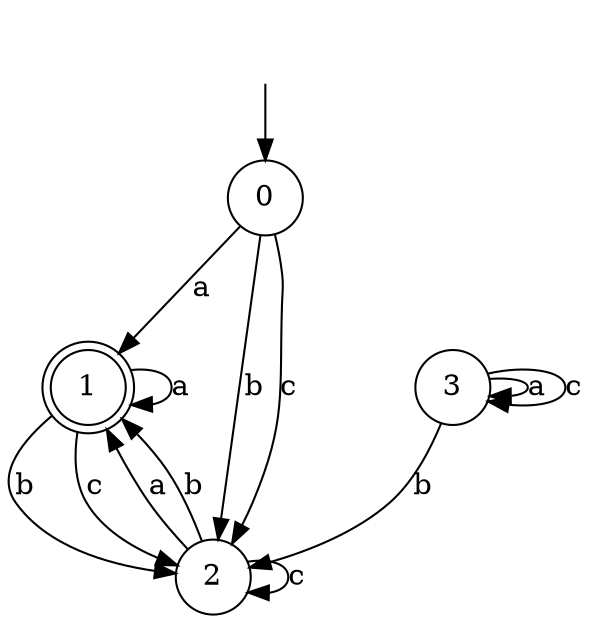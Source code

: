 digraph g {
__start [label=""shape=none]
	0[shape="circle" label="0"]
	1[shape="doublecircle" label="1"]
	2[shape="circle" label="2"]
	3[shape="circle" label="3"]
__start -> 0
	0->1 [label="a"]
	0->2 [label="b"]
	0->2 [label="c"]
	1->1 [label="a"]
	1->2 [label="b"]
	1->2 [label="c"]
	2->1 [label="a"]
	2->1 [label="b"]
	2->2 [label="c"]
	3->3 [label="a"]
	3->2 [label="b"]
	3->3 [label="c"]
}